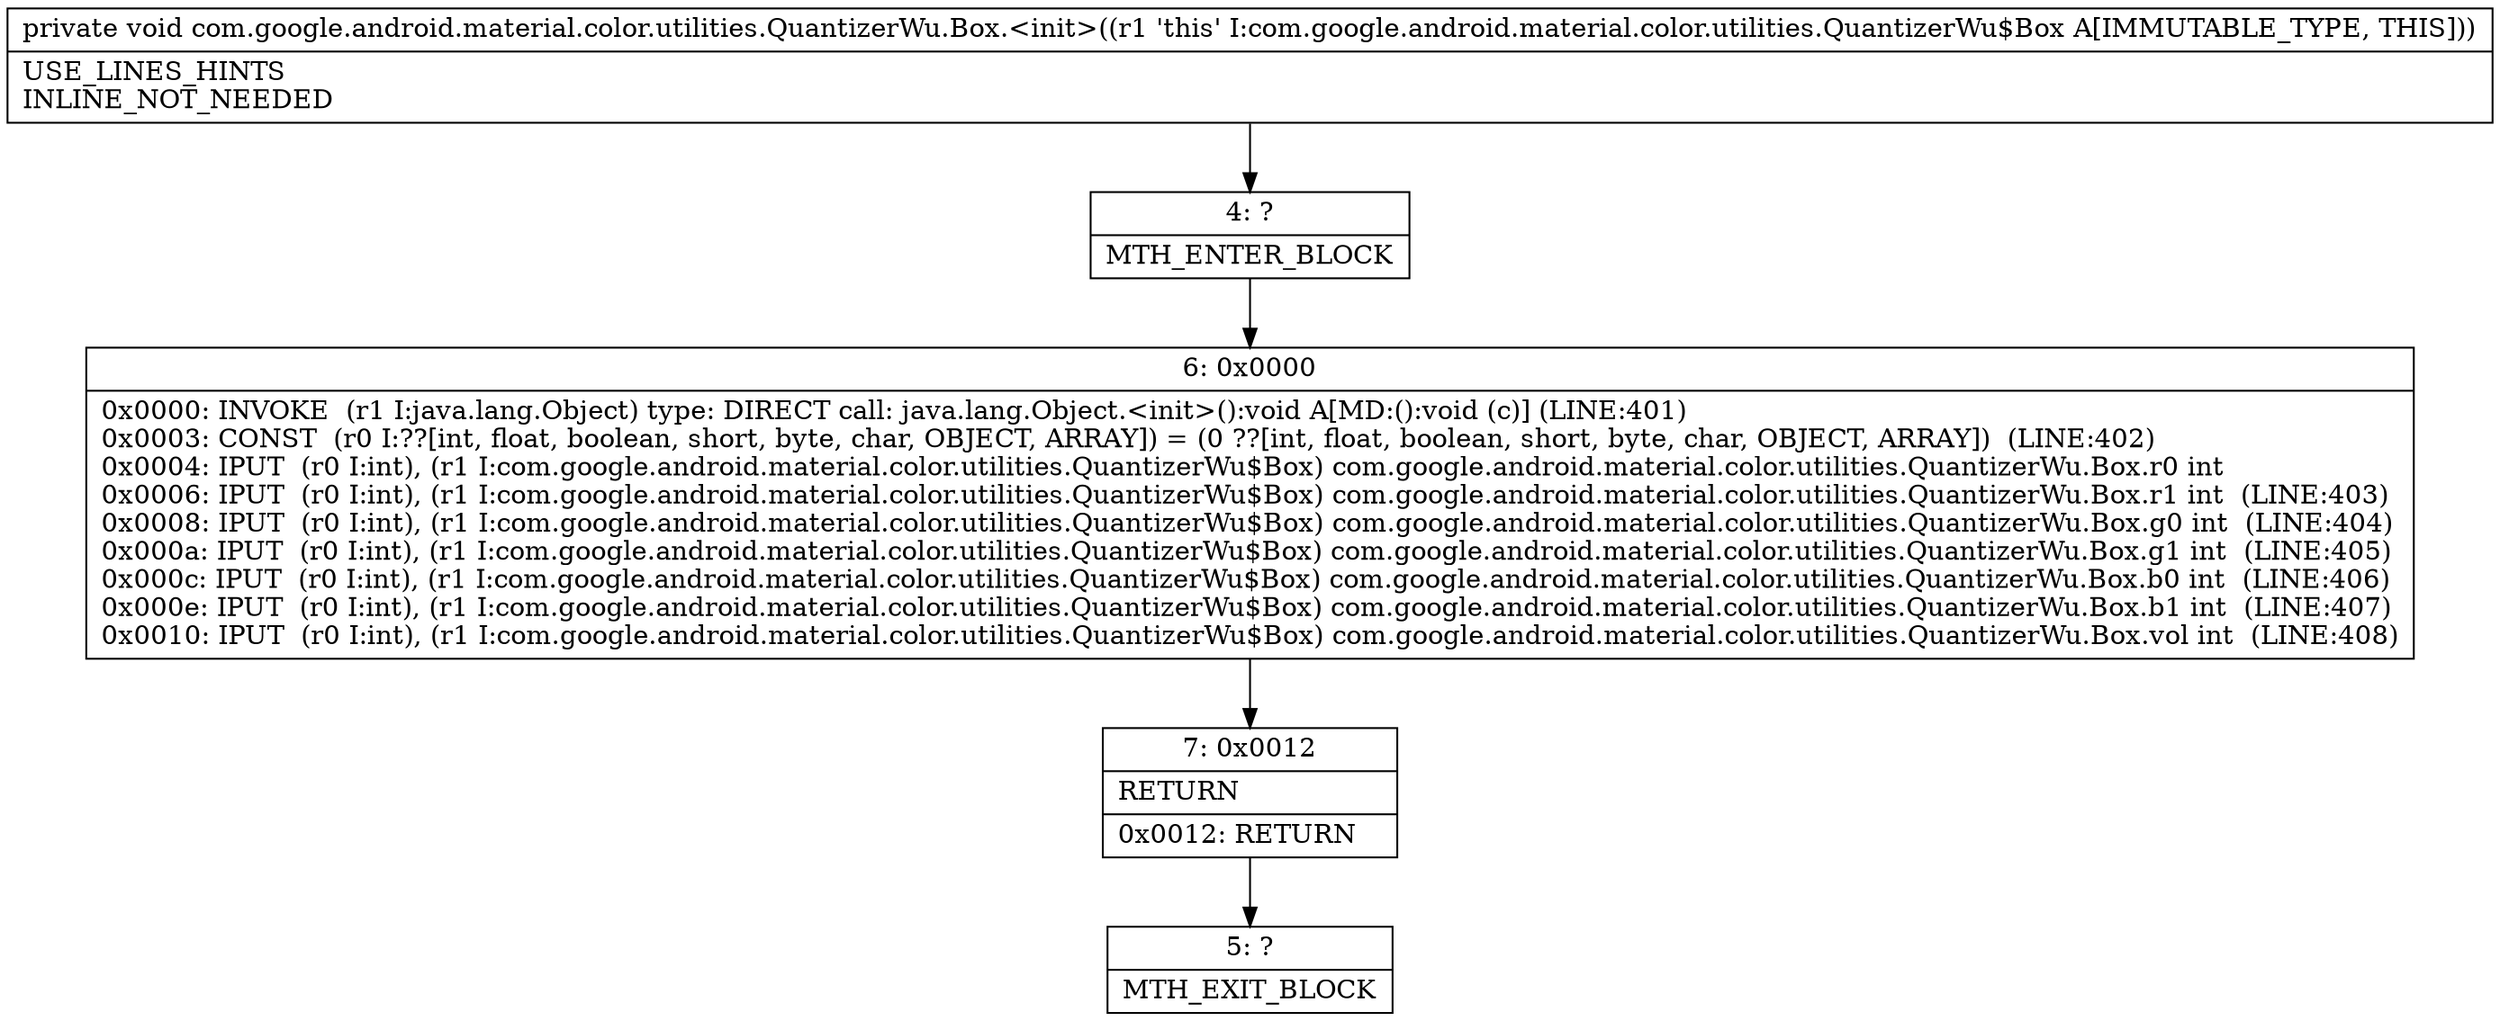 digraph "CFG forcom.google.android.material.color.utilities.QuantizerWu.Box.\<init\>()V" {
Node_4 [shape=record,label="{4\:\ ?|MTH_ENTER_BLOCK\l}"];
Node_6 [shape=record,label="{6\:\ 0x0000|0x0000: INVOKE  (r1 I:java.lang.Object) type: DIRECT call: java.lang.Object.\<init\>():void A[MD:():void (c)] (LINE:401)\l0x0003: CONST  (r0 I:??[int, float, boolean, short, byte, char, OBJECT, ARRAY]) = (0 ??[int, float, boolean, short, byte, char, OBJECT, ARRAY])  (LINE:402)\l0x0004: IPUT  (r0 I:int), (r1 I:com.google.android.material.color.utilities.QuantizerWu$Box) com.google.android.material.color.utilities.QuantizerWu.Box.r0 int \l0x0006: IPUT  (r0 I:int), (r1 I:com.google.android.material.color.utilities.QuantizerWu$Box) com.google.android.material.color.utilities.QuantizerWu.Box.r1 int  (LINE:403)\l0x0008: IPUT  (r0 I:int), (r1 I:com.google.android.material.color.utilities.QuantizerWu$Box) com.google.android.material.color.utilities.QuantizerWu.Box.g0 int  (LINE:404)\l0x000a: IPUT  (r0 I:int), (r1 I:com.google.android.material.color.utilities.QuantizerWu$Box) com.google.android.material.color.utilities.QuantizerWu.Box.g1 int  (LINE:405)\l0x000c: IPUT  (r0 I:int), (r1 I:com.google.android.material.color.utilities.QuantizerWu$Box) com.google.android.material.color.utilities.QuantizerWu.Box.b0 int  (LINE:406)\l0x000e: IPUT  (r0 I:int), (r1 I:com.google.android.material.color.utilities.QuantizerWu$Box) com.google.android.material.color.utilities.QuantizerWu.Box.b1 int  (LINE:407)\l0x0010: IPUT  (r0 I:int), (r1 I:com.google.android.material.color.utilities.QuantizerWu$Box) com.google.android.material.color.utilities.QuantizerWu.Box.vol int  (LINE:408)\l}"];
Node_7 [shape=record,label="{7\:\ 0x0012|RETURN\l|0x0012: RETURN   \l}"];
Node_5 [shape=record,label="{5\:\ ?|MTH_EXIT_BLOCK\l}"];
MethodNode[shape=record,label="{private void com.google.android.material.color.utilities.QuantizerWu.Box.\<init\>((r1 'this' I:com.google.android.material.color.utilities.QuantizerWu$Box A[IMMUTABLE_TYPE, THIS]))  | USE_LINES_HINTS\lINLINE_NOT_NEEDED\l}"];
MethodNode -> Node_4;Node_4 -> Node_6;
Node_6 -> Node_7;
Node_7 -> Node_5;
}

